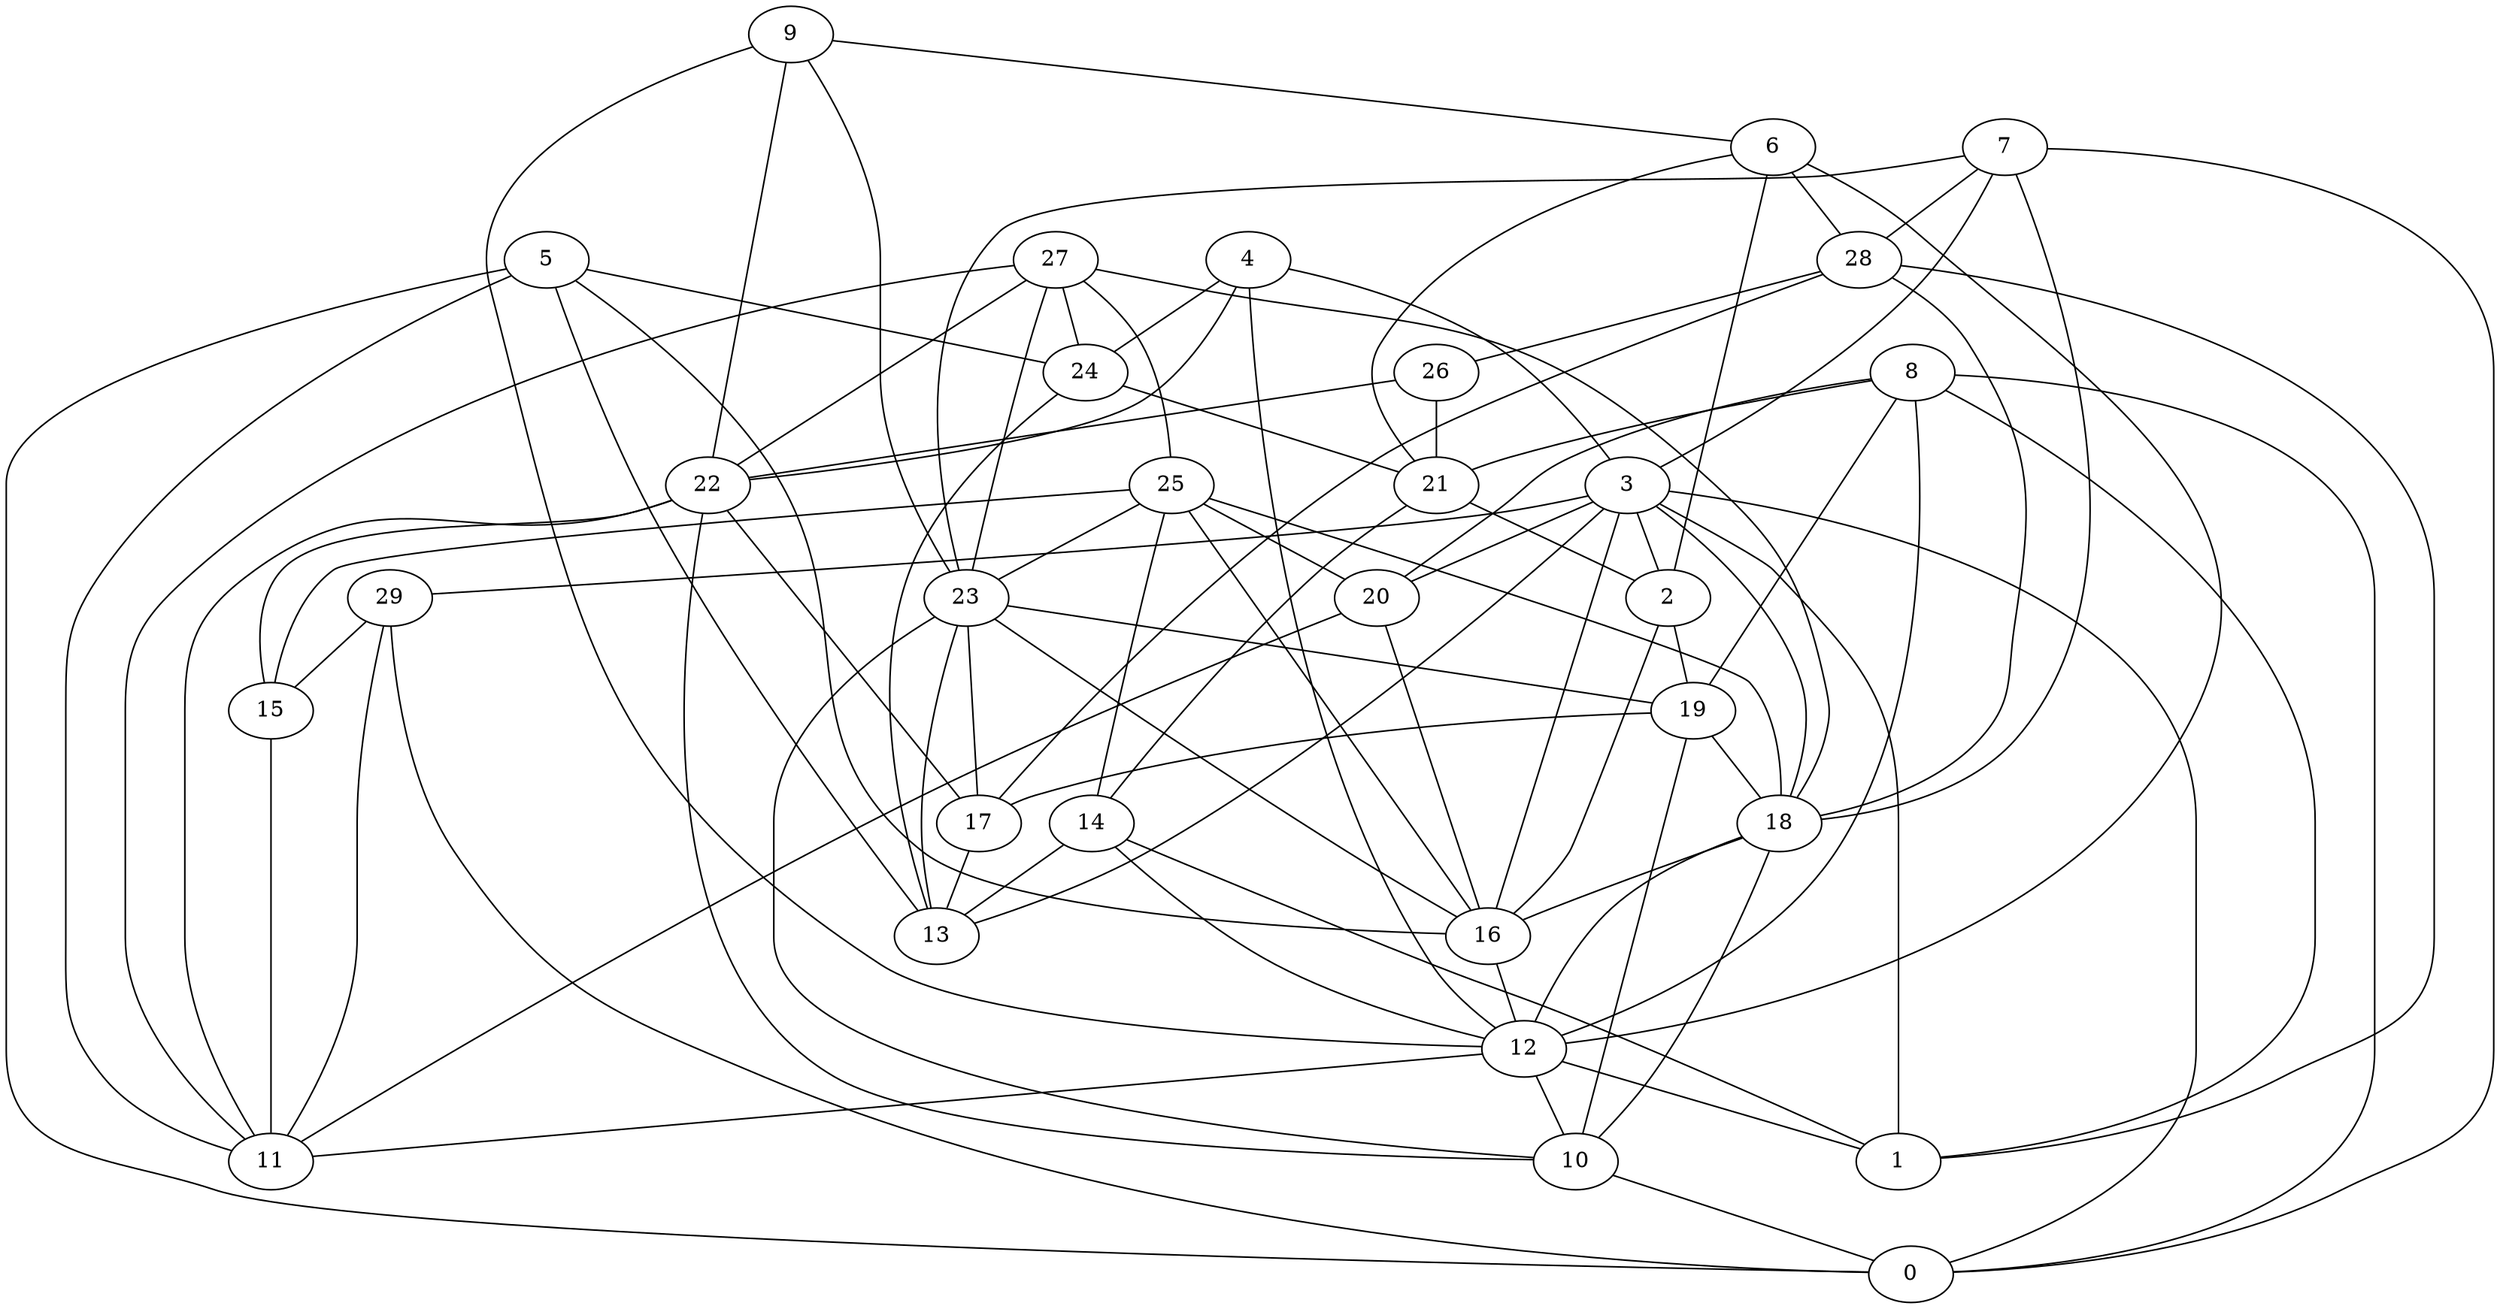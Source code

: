 digraph GG_graph {

subgraph G_graph {
edge [color = black]
"29" -> "0" [dir = none]
"15" -> "11" [dir = none]
"22" -> "17" [dir = none]
"9" -> "6" [dir = none]
"27" -> "23" [dir = none]
"19" -> "18" [dir = none]
"19" -> "10" [dir = none]
"23" -> "13" [dir = none]
"23" -> "16" [dir = none]
"4" -> "22" [dir = none]
"4" -> "24" [dir = none]
"4" -> "12" [dir = none]
"12" -> "11" [dir = none]
"12" -> "1" [dir = none]
"16" -> "12" [dir = none]
"6" -> "2" [dir = none]
"6" -> "21" [dir = none]
"8" -> "21" [dir = none]
"8" -> "12" [dir = none]
"8" -> "19" [dir = none]
"26" -> "21" [dir = none]
"14" -> "13" [dir = none]
"25" -> "20" [dir = none]
"25" -> "16" [dir = none]
"5" -> "0" [dir = none]
"10" -> "0" [dir = none]
"7" -> "3" [dir = none]
"7" -> "0" [dir = none]
"28" -> "18" [dir = none]
"27" -> "11" [dir = none]
"29" -> "11" [dir = none]
"3" -> "29" [dir = none]
"23" -> "19" [dir = none]
"23" -> "10" [dir = none]
"19" -> "17" [dir = none]
"25" -> "15" [dir = none]
"14" -> "1" [dir = none]
"12" -> "10" [dir = none]
"27" -> "18" [dir = none]
"27" -> "22" [dir = none]
"25" -> "23" [dir = none]
"6" -> "28" [dir = none]
"7" -> "28" [dir = none]
"20" -> "16" [dir = none]
"8" -> "20" [dir = none]
"28" -> "1" [dir = none]
"8" -> "0" [dir = none]
"18" -> "16" [dir = none]
"6" -> "12" [dir = none]
"3" -> "2" [dir = none]
"21" -> "14" [dir = none]
"24" -> "13" [dir = none]
"23" -> "17" [dir = none]
"3" -> "13" [dir = none]
"28" -> "26" [dir = none]
"9" -> "23" [dir = none]
"5" -> "16" [dir = none]
"7" -> "23" [dir = none]
"7" -> "18" [dir = none]
"28" -> "17" [dir = none]
"4" -> "3" [dir = none]
"3" -> "16" [dir = none]
"2" -> "16" [dir = none]
"2" -> "19" [dir = none]
"9" -> "12" [dir = none]
"22" -> "11" [dir = none]
"3" -> "1" [dir = none]
"5" -> "11" [dir = none]
"9" -> "22" [dir = none]
"3" -> "18" [dir = none]
"17" -> "13" [dir = none]
"18" -> "12" [dir = none]
"25" -> "18" [dir = none]
"5" -> "13" [dir = none]
"22" -> "10" [dir = none]
"3" -> "0" [dir = none]
"8" -> "1" [dir = none]
"27" -> "25" [dir = none]
"14" -> "12" [dir = none]
"21" -> "2" [dir = none]
"22" -> "15" [dir = none]
"20" -> "11" [dir = none]
"25" -> "14" [dir = none]
"18" -> "10" [dir = none]
"3" -> "20" [dir = none]
"27" -> "24" [dir = none]
"24" -> "21" [dir = none]
"26" -> "22" [dir = none]
"5" -> "24" [dir = none]
"29" -> "15" [dir = none]
}

}
